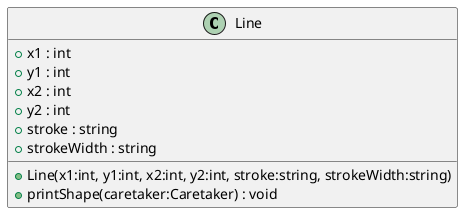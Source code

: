 @startuml
class Line {
    + x1 : int
    + y1 : int
    + x2 : int
    + y2 : int
    + stroke : string
    + strokeWidth : string
    + Line(x1:int, y1:int, x2:int, y2:int, stroke:string, strokeWidth:string)
    + printShape(caretaker:Caretaker) : void
}
@enduml
